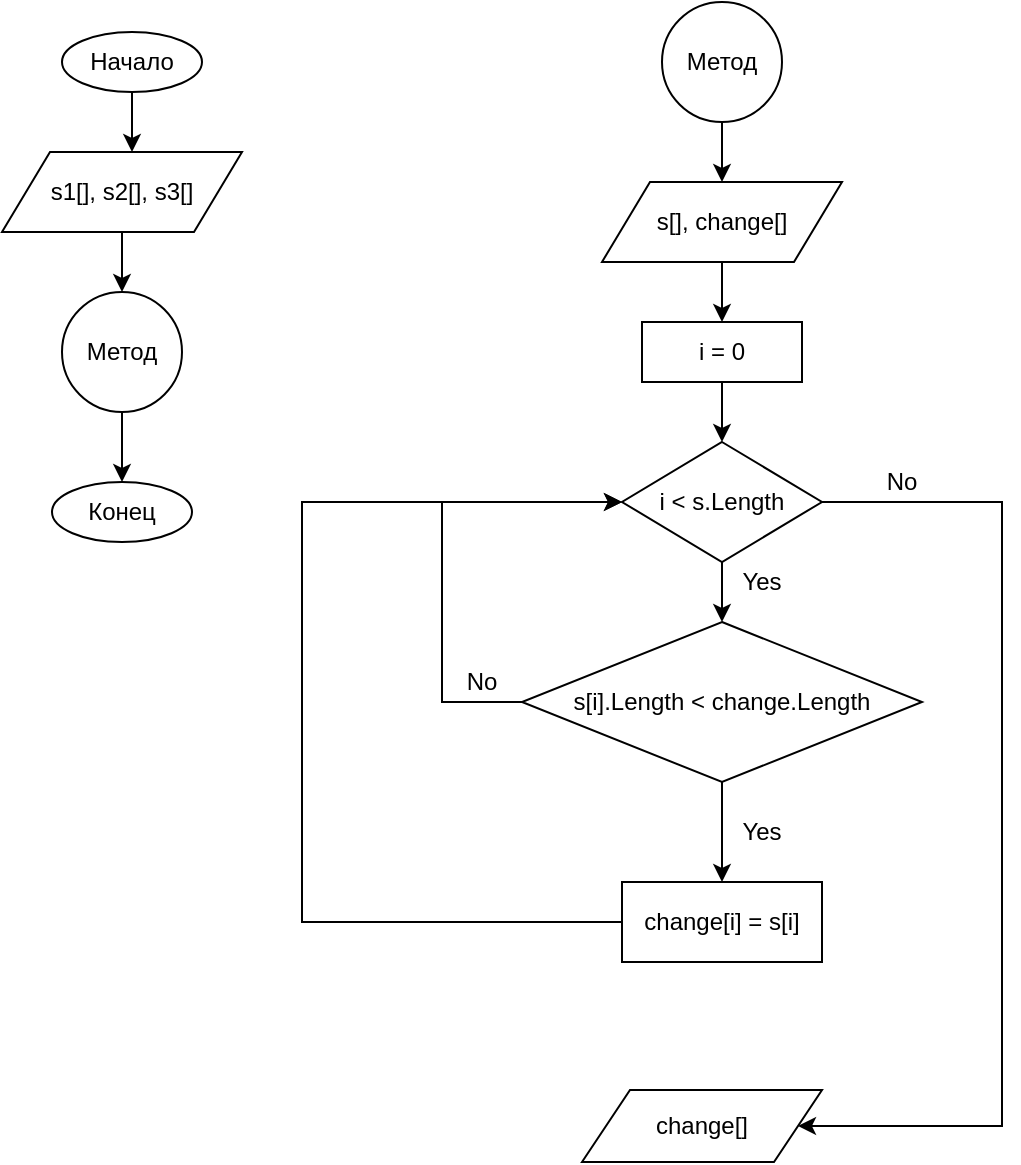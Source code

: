<mxfile version="12.2.4"><diagram id="2OgMMlf9vRnOW23WtW4O"><mxGraphModel dx="774" dy="411" grid="1" gridSize="10" guides="1" tooltips="1" connect="1" arrows="1" fold="1" page="1" pageScale="1" pageWidth="827" pageHeight="1169" math="0" shadow="0"><root><mxCell id="0"/><mxCell id="1" parent="0"/><mxCell id="3" style="edgeStyle=orthogonalEdgeStyle;rounded=0;orthogonalLoop=1;jettySize=auto;html=1;" edge="1" parent="1" source="2"><mxGeometry relative="1" as="geometry"><mxPoint x="155" y="85" as="targetPoint"/></mxGeometry></mxCell><mxCell id="2" value="Начало" style="ellipse;whiteSpace=wrap;html=1;" vertex="1" parent="1"><mxGeometry x="120" y="25" width="70" height="30" as="geometry"/></mxCell><mxCell id="5" style="edgeStyle=orthogonalEdgeStyle;rounded=0;orthogonalLoop=1;jettySize=auto;html=1;" edge="1" parent="1" source="4"><mxGeometry relative="1" as="geometry"><mxPoint x="150" y="155" as="targetPoint"/></mxGeometry></mxCell><mxCell id="4" value="s1[], s2[], s3[]" style="shape=parallelogram;perimeter=parallelogramPerimeter;whiteSpace=wrap;html=1;" vertex="1" parent="1"><mxGeometry x="90" y="85" width="120" height="40" as="geometry"/></mxCell><mxCell id="32" style="edgeStyle=orthogonalEdgeStyle;rounded=0;orthogonalLoop=1;jettySize=auto;html=1;" edge="1" parent="1" source="6"><mxGeometry relative="1" as="geometry"><mxPoint x="150" y="250" as="targetPoint"/></mxGeometry></mxCell><mxCell id="6" value="Метод" style="ellipse;whiteSpace=wrap;html=1;aspect=fixed;" vertex="1" parent="1"><mxGeometry x="120" y="155" width="60" height="60" as="geometry"/></mxCell><mxCell id="8" style="edgeStyle=orthogonalEdgeStyle;rounded=0;orthogonalLoop=1;jettySize=auto;html=1;" edge="1" parent="1"><mxGeometry relative="1" as="geometry"><mxPoint x="450" y="100" as="targetPoint"/><mxPoint x="450" y="70" as="sourcePoint"/></mxGeometry></mxCell><mxCell id="7" value="Метод" style="ellipse;whiteSpace=wrap;html=1;aspect=fixed;" vertex="1" parent="1"><mxGeometry x="420" y="10" width="60" height="60" as="geometry"/></mxCell><mxCell id="10" style="edgeStyle=orthogonalEdgeStyle;rounded=0;orthogonalLoop=1;jettySize=auto;html=1;" edge="1" parent="1" source="9"><mxGeometry relative="1" as="geometry"><mxPoint x="450" y="170" as="targetPoint"/></mxGeometry></mxCell><mxCell id="9" value="s[], change[]" style="shape=parallelogram;perimeter=parallelogramPerimeter;whiteSpace=wrap;html=1;" vertex="1" parent="1"><mxGeometry x="390" y="100" width="120" height="40" as="geometry"/></mxCell><mxCell id="14" style="edgeStyle=orthogonalEdgeStyle;rounded=0;orthogonalLoop=1;jettySize=auto;html=1;" edge="1" parent="1" source="11"><mxGeometry relative="1" as="geometry"><mxPoint x="450" y="320" as="targetPoint"/></mxGeometry></mxCell><mxCell id="27" style="edgeStyle=orthogonalEdgeStyle;rounded=0;orthogonalLoop=1;jettySize=auto;html=1;entryX=1;entryY=0.5;entryDx=0;entryDy=0;" edge="1" parent="1" source="11" target="26"><mxGeometry relative="1" as="geometry"><Array as="points"><mxPoint x="590" y="260"/><mxPoint x="590" y="572"/></Array></mxGeometry></mxCell><mxCell id="11" value="i &amp;lt; s.Length" style="rhombus;whiteSpace=wrap;html=1;" vertex="1" parent="1"><mxGeometry x="400" y="230" width="100" height="60" as="geometry"/></mxCell><mxCell id="13" style="edgeStyle=orthogonalEdgeStyle;rounded=0;orthogonalLoop=1;jettySize=auto;html=1;" edge="1" parent="1" source="12"><mxGeometry relative="1" as="geometry"><mxPoint x="450" y="230" as="targetPoint"/></mxGeometry></mxCell><mxCell id="12" value="i = 0" style="rounded=0;whiteSpace=wrap;html=1;" vertex="1" parent="1"><mxGeometry x="410" y="170" width="80" height="30" as="geometry"/></mxCell><mxCell id="16" style="edgeStyle=orthogonalEdgeStyle;rounded=0;orthogonalLoop=1;jettySize=auto;html=1;entryX=0;entryY=0.5;entryDx=0;entryDy=0;" edge="1" parent="1" source="15" target="11"><mxGeometry relative="1" as="geometry"><Array as="points"><mxPoint x="310" y="360"/><mxPoint x="310" y="260"/></Array></mxGeometry></mxCell><mxCell id="21" style="edgeStyle=orthogonalEdgeStyle;rounded=0;orthogonalLoop=1;jettySize=auto;html=1;entryX=0.5;entryY=0;entryDx=0;entryDy=0;" edge="1" parent="1" source="15" target="20"><mxGeometry relative="1" as="geometry"><mxPoint x="450" y="430" as="targetPoint"/></mxGeometry></mxCell><mxCell id="15" value="s[i].Length &amp;lt; change.Length" style="rhombus;whiteSpace=wrap;html=1;" vertex="1" parent="1"><mxGeometry x="350" y="320" width="200" height="80" as="geometry"/></mxCell><mxCell id="17" value="No" style="text;html=1;strokeColor=none;fillColor=none;align=center;verticalAlign=middle;whiteSpace=wrap;rounded=0;" vertex="1" parent="1"><mxGeometry x="310" y="340" width="40" height="20" as="geometry"/></mxCell><mxCell id="24" style="edgeStyle=orthogonalEdgeStyle;rounded=0;orthogonalLoop=1;jettySize=auto;html=1;" edge="1" parent="1" source="20"><mxGeometry relative="1" as="geometry"><mxPoint x="400" y="260" as="targetPoint"/><Array as="points"><mxPoint x="240" y="470"/><mxPoint x="240" y="260"/></Array></mxGeometry></mxCell><mxCell id="20" value="change[i] = s[i]" style="rounded=0;whiteSpace=wrap;html=1;" vertex="1" parent="1"><mxGeometry x="400" y="450" width="100" height="40" as="geometry"/></mxCell><mxCell id="22" value="Yes" style="text;html=1;strokeColor=none;fillColor=none;align=center;verticalAlign=middle;whiteSpace=wrap;rounded=0;" vertex="1" parent="1"><mxGeometry x="450" y="415" width="40" height="20" as="geometry"/></mxCell><mxCell id="26" value="change[]" style="shape=parallelogram;perimeter=parallelogramPerimeter;whiteSpace=wrap;html=1;" vertex="1" parent="1"><mxGeometry x="380" y="554" width="120" height="36" as="geometry"/></mxCell><mxCell id="28" value="Yes" style="text;html=1;strokeColor=none;fillColor=none;align=center;verticalAlign=middle;whiteSpace=wrap;rounded=0;" vertex="1" parent="1"><mxGeometry x="450" y="290" width="40" height="20" as="geometry"/></mxCell><mxCell id="29" value="No" style="text;html=1;strokeColor=none;fillColor=none;align=center;verticalAlign=middle;whiteSpace=wrap;rounded=0;" vertex="1" parent="1"><mxGeometry x="520" y="240" width="40" height="20" as="geometry"/></mxCell><mxCell id="31" value="Конец" style="ellipse;whiteSpace=wrap;html=1;" vertex="1" parent="1"><mxGeometry x="115" y="250" width="70" height="30" as="geometry"/></mxCell></root></mxGraphModel></diagram></mxfile>
